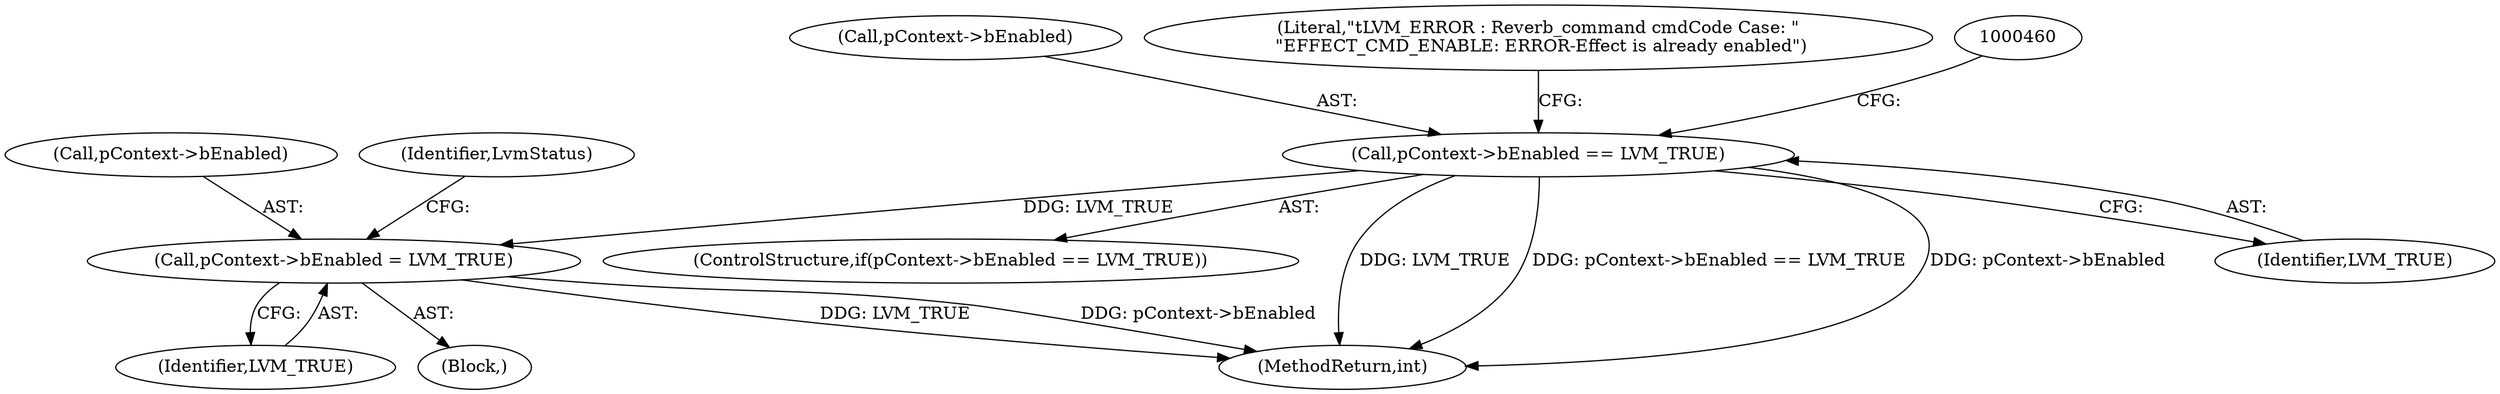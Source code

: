 digraph "0_Android_aeea52da00d210587fb3ed895de3d5f2e0264c88_6@pointer" {
"1000446" [label="(Call,pContext->bEnabled == LVM_TRUE)"];
"1000463" [label="(Call,pContext->bEnabled = LVM_TRUE)"];
"1000446" [label="(Call,pContext->bEnabled == LVM_TRUE)"];
"1000464" [label="(Call,pContext->bEnabled)"];
"1000447" [label="(Call,pContext->bEnabled)"];
"1000453" [label="(Literal,\"\tLVM_ERROR : Reverb_command cmdCode Case: \"\n \"EFFECT_CMD_ENABLE: ERROR-Effect is already enabled\")"];
"1000467" [label="(Identifier,LVM_TRUE)"];
"1000138" [label="(Block,)"];
"1000445" [label="(ControlStructure,if(pContext->bEnabled == LVM_TRUE))"];
"1000469" [label="(Identifier,LvmStatus)"];
"1000463" [label="(Call,pContext->bEnabled = LVM_TRUE)"];
"1000668" [label="(MethodReturn,int)"];
"1000450" [label="(Identifier,LVM_TRUE)"];
"1000446" -> "1000445"  [label="AST: "];
"1000446" -> "1000450"  [label="CFG: "];
"1000447" -> "1000446"  [label="AST: "];
"1000450" -> "1000446"  [label="AST: "];
"1000453" -> "1000446"  [label="CFG: "];
"1000460" -> "1000446"  [label="CFG: "];
"1000446" -> "1000668"  [label="DDG: LVM_TRUE"];
"1000446" -> "1000668"  [label="DDG: pContext->bEnabled == LVM_TRUE"];
"1000446" -> "1000668"  [label="DDG: pContext->bEnabled"];
"1000446" -> "1000463"  [label="DDG: LVM_TRUE"];
"1000463" -> "1000138"  [label="AST: "];
"1000463" -> "1000467"  [label="CFG: "];
"1000464" -> "1000463"  [label="AST: "];
"1000467" -> "1000463"  [label="AST: "];
"1000469" -> "1000463"  [label="CFG: "];
"1000463" -> "1000668"  [label="DDG: LVM_TRUE"];
"1000463" -> "1000668"  [label="DDG: pContext->bEnabled"];
}
